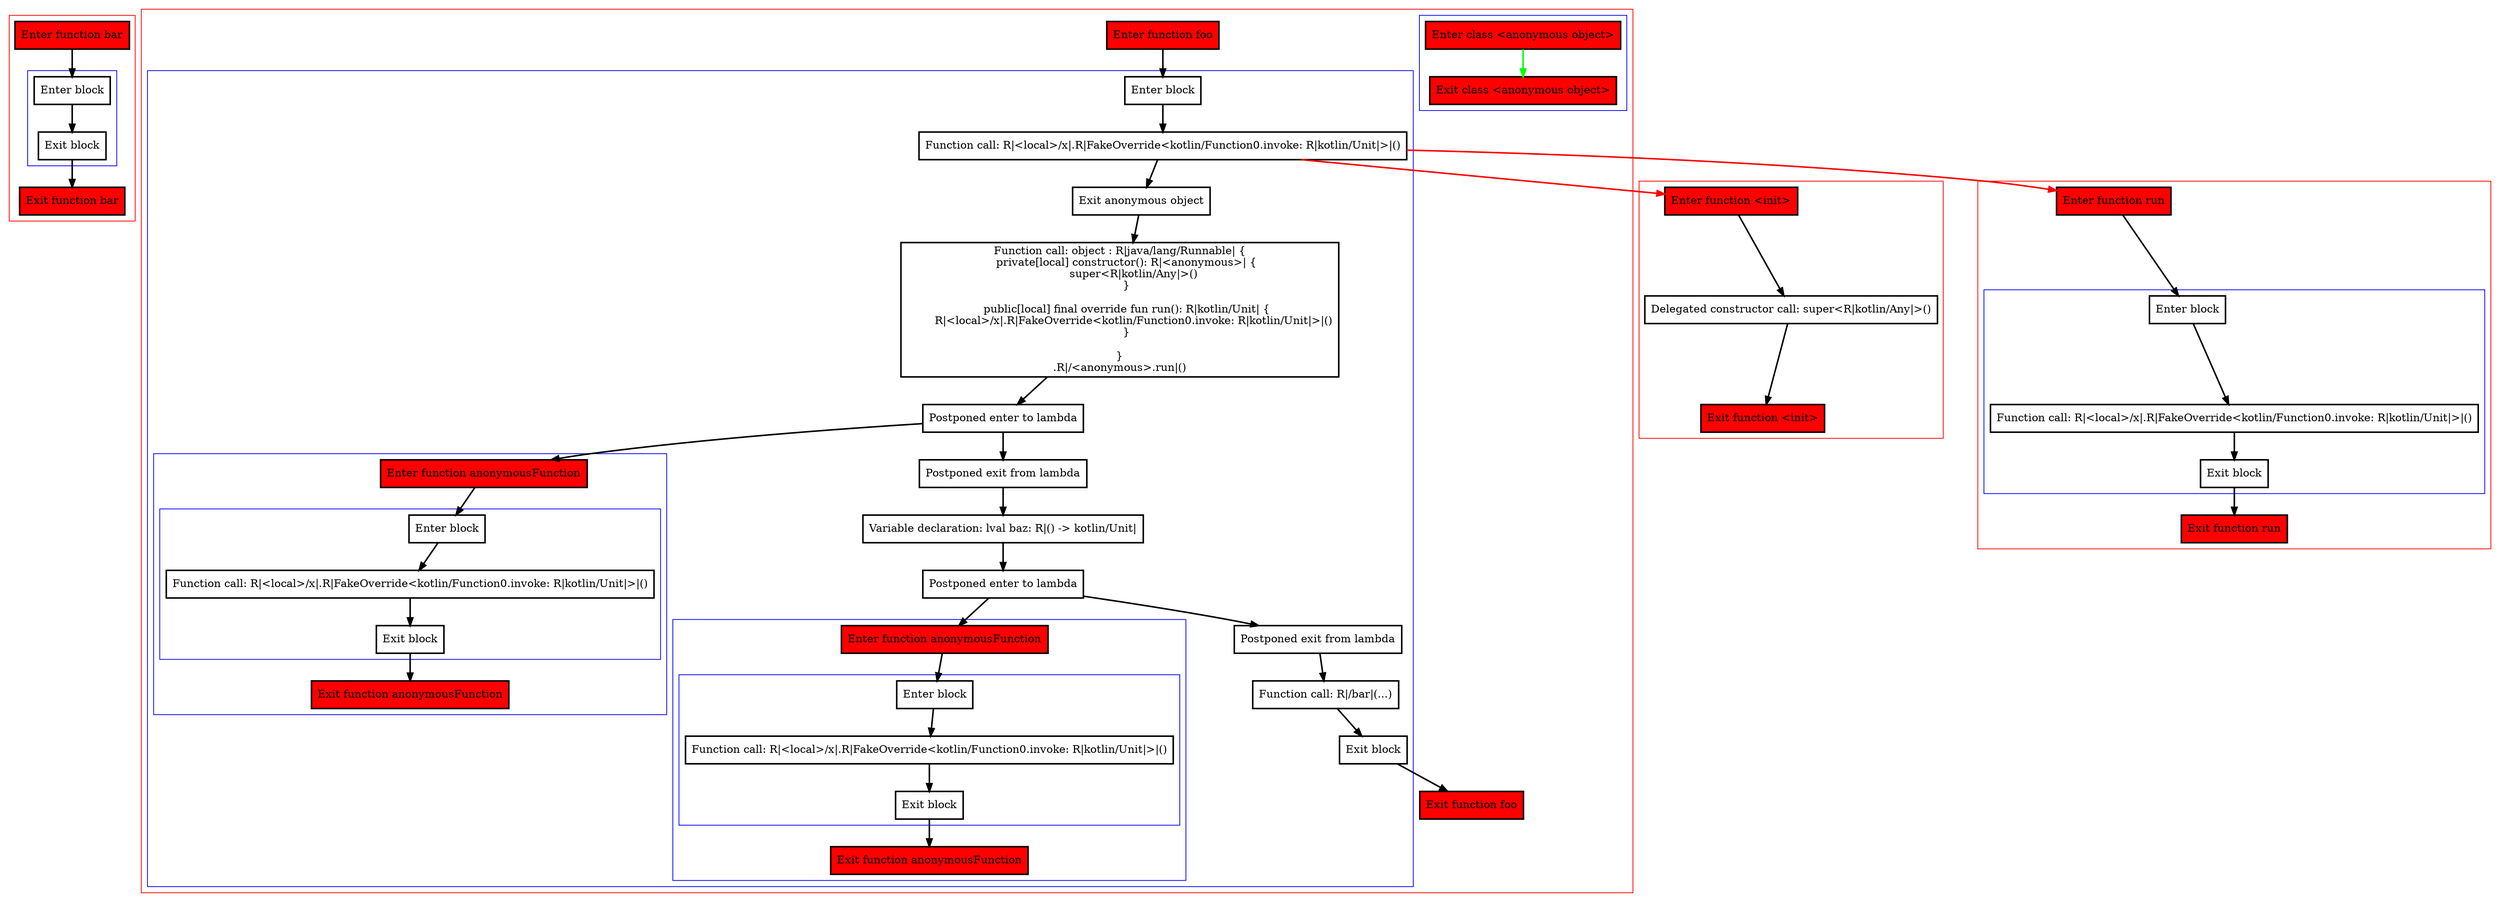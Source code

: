 digraph inLocalClass_kt {
    graph [nodesep=3]
    node [shape=box penwidth=2]
    edge [penwidth=2]

    subgraph cluster_0 {
        color=red
        0 [label="Enter function bar" style="filled" fillcolor=red];
        subgraph cluster_1 {
            color=blue
            1 [label="Enter block"];
            2 [label="Exit block"];
        }
        3 [label="Exit function bar" style="filled" fillcolor=red];
    }
    0 -> {1};
    1 -> {2};
    2 -> {3};

    subgraph cluster_2 {
        color=red
        4 [label="Enter function foo" style="filled" fillcolor=red];
        subgraph cluster_3 {
            color=blue
            17 [label="Enter class <anonymous object>" style="filled" fillcolor=red];
            18 [label="Exit class <anonymous object>" style="filled" fillcolor=red];
        }
        subgraph cluster_4 {
            color=blue
            5 [label="Enter block"];
            6 [label="Function call: R|<local>/x|.R|FakeOverride<kotlin/Function0.invoke: R|kotlin/Unit|>|()"];
            7 [label="Exit anonymous object"];
            8 [label="Function call: object : R|java/lang/Runnable| {
    private[local] constructor(): R|<anonymous>| {
        super<R|kotlin/Any|>()
    }

    public[local] final override fun run(): R|kotlin/Unit| {
        R|<local>/x|.R|FakeOverride<kotlin/Function0.invoke: R|kotlin/Unit|>|()
    }

}
.R|/<anonymous>.run|()"];
            9 [label="Postponed enter to lambda"];
            subgraph cluster_5 {
                color=blue
                19 [label="Enter function anonymousFunction" style="filled" fillcolor=red];
                subgraph cluster_6 {
                    color=blue
                    20 [label="Enter block"];
                    21 [label="Function call: R|<local>/x|.R|FakeOverride<kotlin/Function0.invoke: R|kotlin/Unit|>|()"];
                    22 [label="Exit block"];
                }
                23 [label="Exit function anonymousFunction" style="filled" fillcolor=red];
            }
            10 [label="Postponed exit from lambda"];
            11 [label="Variable declaration: lval baz: R|() -> kotlin/Unit|"];
            12 [label="Postponed enter to lambda"];
            subgraph cluster_7 {
                color=blue
                24 [label="Enter function anonymousFunction" style="filled" fillcolor=red];
                subgraph cluster_8 {
                    color=blue
                    25 [label="Enter block"];
                    26 [label="Function call: R|<local>/x|.R|FakeOverride<kotlin/Function0.invoke: R|kotlin/Unit|>|()"];
                    27 [label="Exit block"];
                }
                28 [label="Exit function anonymousFunction" style="filled" fillcolor=red];
            }
            13 [label="Postponed exit from lambda"];
            14 [label="Function call: R|/bar|(...)"];
            15 [label="Exit block"];
        }
        16 [label="Exit function foo" style="filled" fillcolor=red];
    }
    4 -> {5};
    5 -> {6};
    6 -> {7};
    6 -> {29 32} [color=red];
    7 -> {8};
    8 -> {9};
    9 -> {10 19};
    10 -> {11};
    11 -> {12};
    12 -> {13 24};
    13 -> {14};
    14 -> {15};
    15 -> {16};
    17 -> {18} [color=green];
    19 -> {20};
    20 -> {21};
    21 -> {22};
    22 -> {23};
    24 -> {25};
    25 -> {26};
    26 -> {27};
    27 -> {28};

    subgraph cluster_9 {
        color=red
        29 [label="Enter function <init>" style="filled" fillcolor=red];
        30 [label="Delegated constructor call: super<R|kotlin/Any|>()"];
        31 [label="Exit function <init>" style="filled" fillcolor=red];
    }
    29 -> {30};
    30 -> {31};

    subgraph cluster_10 {
        color=red
        32 [label="Enter function run" style="filled" fillcolor=red];
        subgraph cluster_11 {
            color=blue
            33 [label="Enter block"];
            34 [label="Function call: R|<local>/x|.R|FakeOverride<kotlin/Function0.invoke: R|kotlin/Unit|>|()"];
            35 [label="Exit block"];
        }
        36 [label="Exit function run" style="filled" fillcolor=red];
    }
    32 -> {33};
    33 -> {34};
    34 -> {35};
    35 -> {36};

}
